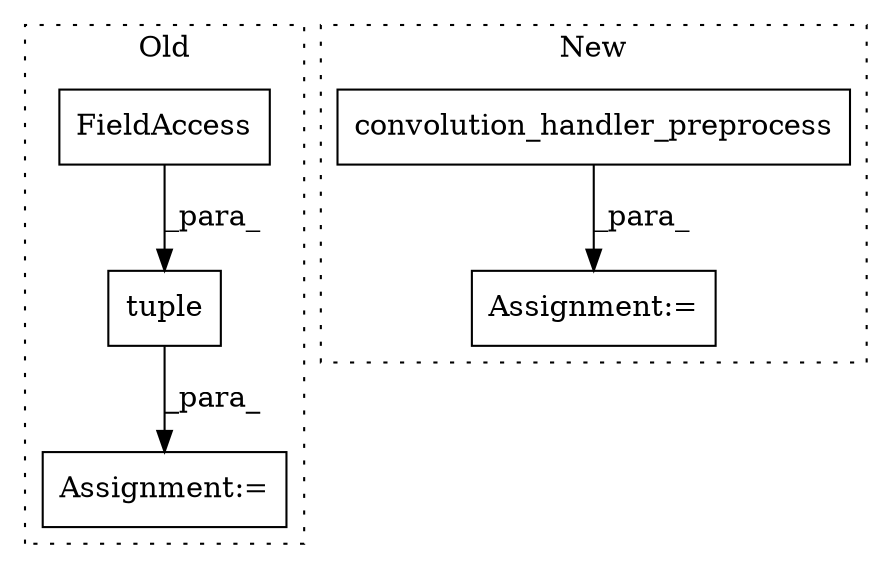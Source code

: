 digraph G {
subgraph cluster0 {
1 [label="tuple" a="32" s="1829,1847" l="6,1" shape="box"];
3 [label="FieldAccess" a="22" s="1835" l="12" shape="box"];
5 [label="Assignment:=" a="7" s="1828" l="1" shape="box"];
label = "Old";
style="dotted";
}
subgraph cluster1 {
2 [label="convolution_handler_preprocess" a="32" s="5642,5741" l="31,1" shape="box"];
4 [label="Assignment:=" a="7" s="5640" l="2" shape="box"];
label = "New";
style="dotted";
}
1 -> 5 [label="_para_"];
2 -> 4 [label="_para_"];
3 -> 1 [label="_para_"];
}